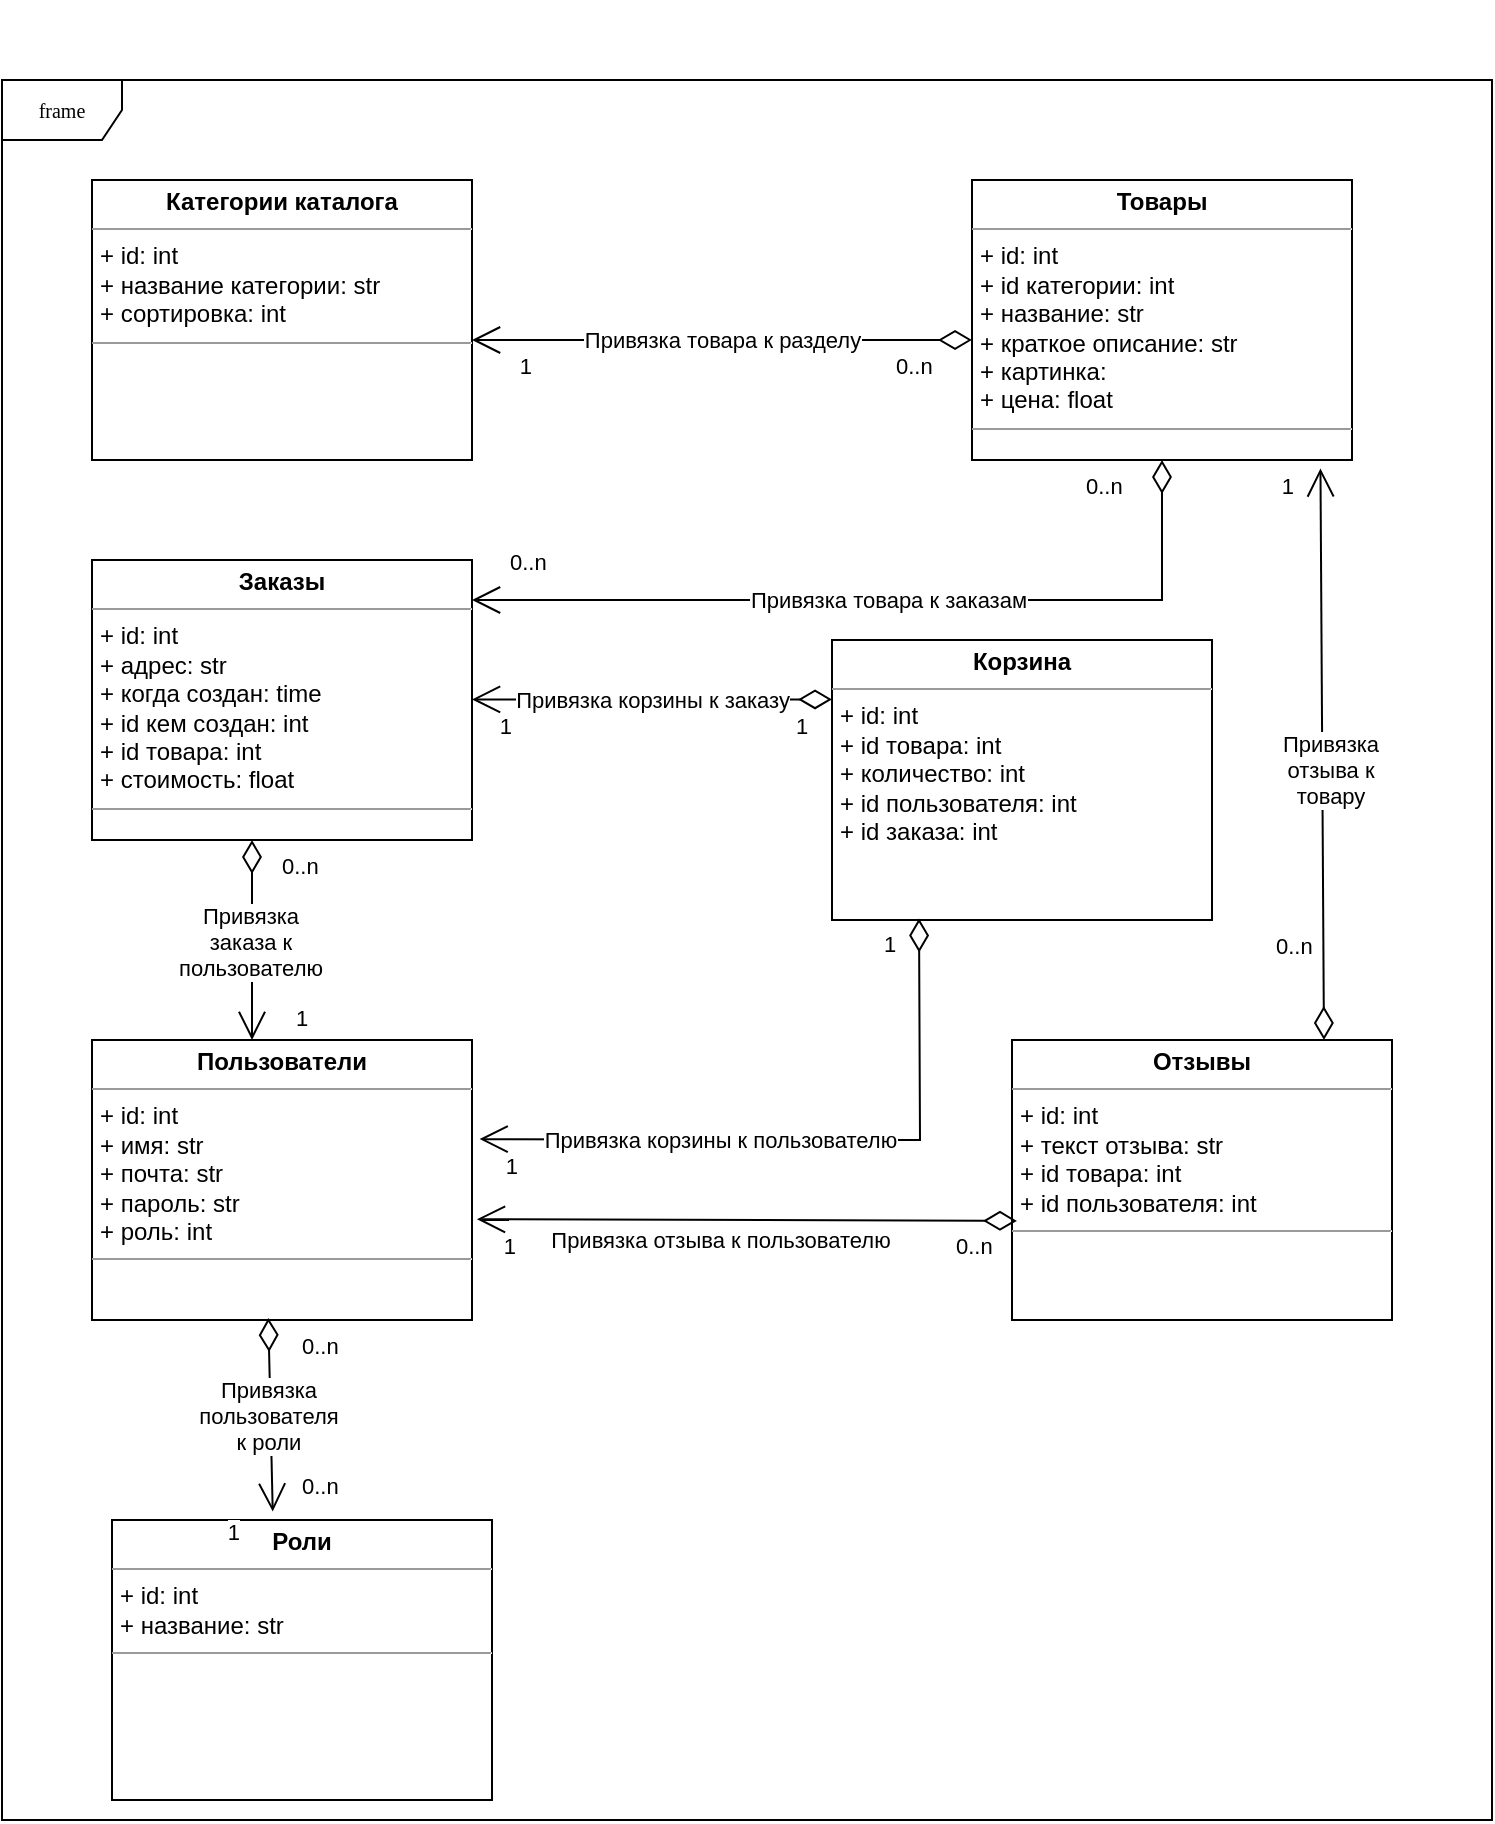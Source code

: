 <mxfile version="21.3.2" type="github">
  <diagram name="Page-1" id="c4acf3e9-155e-7222-9cf6-157b1a14988f">
    <mxGraphModel dx="989" dy="1627" grid="1" gridSize="10" guides="1" tooltips="1" connect="1" arrows="1" fold="1" page="1" pageScale="1" pageWidth="850" pageHeight="1100" background="none" math="0" shadow="0">
      <root>
        <mxCell id="0" />
        <mxCell id="1" parent="0" />
        <mxCell id="17acba5748e5396b-1" value="frame" style="shape=umlFrame;whiteSpace=wrap;html=1;rounded=0;shadow=0;comic=0;labelBackgroundColor=none;strokeWidth=1;fontFamily=Verdana;fontSize=10;align=center;" parent="1" vertex="1">
          <mxGeometry x="15" y="30" width="745" height="870" as="geometry" />
        </mxCell>
        <mxCell id="5d2195bd80daf111-11" value="&lt;p style=&quot;margin:0px;margin-top:4px;text-align:center;&quot;&gt;&lt;b&gt;Роли&lt;/b&gt;&lt;/p&gt;&lt;hr size=&quot;1&quot;&gt;&lt;p style=&quot;margin:0px;margin-left:4px;&quot;&gt;+&amp;nbsp;id: int&lt;br&gt;+ название: str&lt;/p&gt;&lt;hr size=&quot;1&quot;&gt;&lt;p style=&quot;margin:0px;margin-left:4px;&quot;&gt;&lt;br&gt;&lt;/p&gt;" style="verticalAlign=top;align=left;overflow=fill;fontSize=12;fontFamily=Helvetica;html=1;rounded=0;shadow=0;comic=0;labelBackgroundColor=none;strokeWidth=1" parent="1" vertex="1">
          <mxGeometry x="70" y="750" width="190" height="140" as="geometry" />
        </mxCell>
        <mxCell id="5d2195bd80daf111-12" value="&lt;p style=&quot;margin:0px;margin-top:4px;text-align:center;&quot;&gt;&lt;b&gt;Отзывы&lt;/b&gt;&lt;/p&gt;&lt;hr size=&quot;1&quot;&gt;&lt;p style=&quot;margin:0px;margin-left:4px;&quot;&gt;+&amp;nbsp;id: int&lt;br&gt;+ текст отзыва: str&lt;/p&gt;&lt;p style=&quot;margin:0px;margin-left:4px;&quot;&gt;+ id товара: int&lt;/p&gt;&lt;p style=&quot;margin:0px;margin-left:4px;&quot;&gt;+ id пользователя: int&lt;/p&gt;&lt;hr size=&quot;1&quot;&gt;&lt;p style=&quot;margin:0px;margin-left:4px;&quot;&gt;&lt;br&gt;&lt;/p&gt;" style="verticalAlign=top;align=left;overflow=fill;fontSize=12;fontFamily=Helvetica;html=1;rounded=0;shadow=0;comic=0;labelBackgroundColor=none;strokeWidth=1" parent="1" vertex="1">
          <mxGeometry x="520" y="510" width="190" height="140" as="geometry" />
        </mxCell>
        <mxCell id="5d2195bd80daf111-15" value="&lt;p style=&quot;margin:0px;margin-top:4px;text-align:center;&quot;&gt;&lt;b style=&quot;background-color: initial;&quot;&gt;Корзина&lt;/b&gt;&lt;br&gt;&lt;/p&gt;&lt;hr size=&quot;1&quot;&gt;&lt;p style=&quot;margin:0px;margin-left:4px;&quot;&gt;+&amp;nbsp;&lt;span style=&quot;background-color: initial;&quot;&gt;id: int&lt;/span&gt;&lt;/p&gt;&lt;p style=&quot;margin:0px;margin-left:4px;&quot;&gt;+&amp;nbsp;id товара: int&lt;/p&gt;&lt;p style=&quot;margin:0px;margin-left:4px;&quot;&gt;+ количество: int&lt;/p&gt;&lt;p style=&quot;margin:0px;margin-left:4px;&quot;&gt;+ id пользователя: int&lt;/p&gt;&lt;p style=&quot;margin:0px;margin-left:4px;&quot;&gt;+ id заказа: int&lt;/p&gt;" style="verticalAlign=top;align=left;overflow=fill;fontSize=12;fontFamily=Helvetica;html=1;rounded=0;shadow=0;comic=0;labelBackgroundColor=none;strokeWidth=1" parent="1" vertex="1">
          <mxGeometry x="430" y="310" width="190" height="140" as="geometry" />
        </mxCell>
        <mxCell id="5d2195bd80daf111-18" value="&lt;p style=&quot;margin:0px;margin-top:4px;text-align:center;&quot;&gt;&lt;b style=&quot;background-color: initial;&quot;&gt;Категории каталога&lt;/b&gt;&lt;br&gt;&lt;/p&gt;&lt;hr size=&quot;1&quot;&gt;&lt;p style=&quot;margin:0px;margin-left:4px;&quot;&gt;+&amp;nbsp;id: int&lt;br&gt;+ название категории: str&lt;/p&gt;&lt;p style=&quot;margin:0px;margin-left:4px;&quot;&gt;+ сортировка: int&lt;/p&gt;&lt;hr size=&quot;1&quot;&gt;&lt;p style=&quot;margin:0px;margin-left:4px;&quot;&gt;&lt;br&gt;&lt;/p&gt;" style="verticalAlign=top;align=left;overflow=fill;fontSize=12;fontFamily=Helvetica;html=1;rounded=0;shadow=0;comic=0;labelBackgroundColor=none;strokeWidth=1" parent="1" vertex="1">
          <mxGeometry x="60" y="80" width="190" height="140" as="geometry" />
        </mxCell>
        <mxCell id="5d2195bd80daf111-19" value="&lt;p style=&quot;margin:0px;margin-top:4px;text-align:center;&quot;&gt;&lt;b style=&quot;background-color: initial;&quot;&gt;Заказы&lt;/b&gt;&lt;br&gt;&lt;/p&gt;&lt;hr size=&quot;1&quot;&gt;&lt;p style=&quot;margin:0px;margin-left:4px;&quot;&gt;+&amp;nbsp;id: int&lt;br&gt;+ адрес: str&lt;/p&gt;&lt;p style=&quot;margin:0px;margin-left:4px;&quot;&gt;+ когда создан: time&lt;br&gt;&lt;/p&gt;&lt;p style=&quot;margin:0px;margin-left:4px;&quot;&gt;+ id кем создан: int&lt;br&gt;&lt;/p&gt;&lt;p style=&quot;margin:0px;margin-left:4px;&quot;&gt;+ id товара: int&lt;/p&gt;&lt;p style=&quot;margin:0px;margin-left:4px;&quot;&gt;+ стоимость: float&lt;/p&gt;&lt;hr size=&quot;1&quot;&gt;&lt;p style=&quot;margin:0px;margin-left:4px;&quot;&gt;&lt;br&gt;&lt;/p&gt;" style="verticalAlign=top;align=left;overflow=fill;fontSize=12;fontFamily=Helvetica;html=1;rounded=0;shadow=0;comic=0;labelBackgroundColor=none;strokeWidth=1" parent="1" vertex="1">
          <mxGeometry x="60" y="270" width="190" height="140" as="geometry" />
        </mxCell>
        <mxCell id="5d2195bd80daf111-20" value="&lt;p style=&quot;margin:0px;margin-top:4px;text-align:center;&quot;&gt;&lt;b&gt;Пользователи&lt;/b&gt;&lt;br&gt;&lt;/p&gt;&lt;hr size=&quot;1&quot;&gt;&lt;p style=&quot;margin:0px;margin-left:4px;&quot;&gt;+&amp;nbsp;id: int&lt;br&gt;+ имя: str&lt;/p&gt;&lt;p style=&quot;margin:0px;margin-left:4px;&quot;&gt;+ почта: str&lt;/p&gt;&lt;p style=&quot;margin:0px;margin-left:4px;&quot;&gt;+ пароль: str&lt;/p&gt;&lt;p style=&quot;margin:0px;margin-left:4px;&quot;&gt;+ роль: int&lt;/p&gt;&lt;hr size=&quot;1&quot;&gt;&lt;p style=&quot;margin:0px;margin-left:4px;&quot;&gt;&lt;br&gt;&lt;/p&gt;" style="verticalAlign=top;align=left;overflow=fill;fontSize=12;fontFamily=Helvetica;html=1;rounded=0;shadow=0;comic=0;labelBackgroundColor=none;strokeWidth=1" parent="1" vertex="1">
          <mxGeometry x="60" y="510" width="190" height="140" as="geometry" />
        </mxCell>
        <mxCell id="ZLPpTRF_l30Y9vs9hJlt-1" value="&lt;p style=&quot;margin:0px;margin-top:4px;text-align:center;&quot;&gt;&lt;b style=&quot;background-color: initial;&quot;&gt;Товары&lt;/b&gt;&lt;br&gt;&lt;/p&gt;&lt;hr size=&quot;1&quot;&gt;&lt;p style=&quot;margin:0px;margin-left:4px;&quot;&gt;+&amp;nbsp;id: int&lt;/p&gt;&lt;p style=&quot;margin:0px;margin-left:4px;&quot;&gt;+ id категории: int&lt;br&gt;+ название: str&lt;/p&gt;&lt;p style=&quot;margin:0px;margin-left:4px;&quot;&gt;+ краткое описание: str&lt;/p&gt;&lt;p style=&quot;margin:0px;margin-left:4px;&quot;&gt;+ картинка:&amp;nbsp;&lt;/p&gt;&lt;p style=&quot;margin:0px;margin-left:4px;&quot;&gt;+ цена: float&lt;/p&gt;&lt;hr size=&quot;1&quot;&gt;&lt;p style=&quot;margin:0px;margin-left:4px;&quot;&gt;&lt;br&gt;&lt;/p&gt;" style="verticalAlign=top;align=left;overflow=fill;fontSize=12;fontFamily=Helvetica;html=1;rounded=0;shadow=0;comic=0;labelBackgroundColor=none;strokeWidth=1" vertex="1" parent="1">
          <mxGeometry x="500" y="80" width="190" height="140" as="geometry" />
        </mxCell>
        <mxCell id="ZLPpTRF_l30Y9vs9hJlt-8" value="Привязка товара к разделу" style="endArrow=open;html=1;endSize=12;startArrow=diamondThin;startSize=14;startFill=0;edgeStyle=orthogonalEdgeStyle;rounded=0;" edge="1" parent="1" source="ZLPpTRF_l30Y9vs9hJlt-1" target="5d2195bd80daf111-18">
          <mxGeometry relative="1" as="geometry">
            <mxPoint x="500" y="170" as="sourcePoint" />
            <mxPoint x="340" y="170" as="targetPoint" />
            <Array as="points">
              <mxPoint x="430" y="160" />
              <mxPoint x="430" y="160" />
            </Array>
          </mxGeometry>
        </mxCell>
        <mxCell id="ZLPpTRF_l30Y9vs9hJlt-9" value="0..n" style="edgeLabel;resizable=0;html=1;align=left;verticalAlign=top;" connectable="0" vertex="1" parent="ZLPpTRF_l30Y9vs9hJlt-8">
          <mxGeometry x="-1" relative="1" as="geometry">
            <mxPoint x="-40" as="offset" />
          </mxGeometry>
        </mxCell>
        <mxCell id="ZLPpTRF_l30Y9vs9hJlt-10" value="1" style="edgeLabel;resizable=0;html=1;align=right;verticalAlign=top;" connectable="0" vertex="1" parent="ZLPpTRF_l30Y9vs9hJlt-8">
          <mxGeometry x="1" relative="1" as="geometry">
            <mxPoint x="30" as="offset" />
          </mxGeometry>
        </mxCell>
        <mxCell id="ZLPpTRF_l30Y9vs9hJlt-11" value="Привязка товара к заказам" style="endArrow=open;html=1;endSize=12;startArrow=diamondThin;startSize=14;startFill=0;edgeStyle=orthogonalEdgeStyle;rounded=0;" edge="1" parent="1" source="ZLPpTRF_l30Y9vs9hJlt-1">
          <mxGeometry relative="1" as="geometry">
            <mxPoint x="500" y="290" as="sourcePoint" />
            <mxPoint x="250" y="290" as="targetPoint" />
            <Array as="points">
              <mxPoint x="595" y="290" />
            </Array>
          </mxGeometry>
        </mxCell>
        <mxCell id="ZLPpTRF_l30Y9vs9hJlt-12" value="0..n" style="edgeLabel;resizable=0;html=1;align=left;verticalAlign=top;" connectable="0" vertex="1" parent="ZLPpTRF_l30Y9vs9hJlt-11">
          <mxGeometry x="-1" relative="1" as="geometry">
            <mxPoint x="-40" as="offset" />
          </mxGeometry>
        </mxCell>
        <mxCell id="ZLPpTRF_l30Y9vs9hJlt-20" value="Привязка корзины к заказу" style="endArrow=open;html=1;endSize=12;startArrow=diamondThin;startSize=14;startFill=0;edgeStyle=orthogonalEdgeStyle;rounded=0;" edge="1" parent="1" source="5d2195bd80daf111-15">
          <mxGeometry relative="1" as="geometry">
            <mxPoint x="500" y="339.71" as="sourcePoint" />
            <mxPoint x="250" y="339.71" as="targetPoint" />
            <Array as="points">
              <mxPoint x="356" y="340" />
            </Array>
          </mxGeometry>
        </mxCell>
        <mxCell id="ZLPpTRF_l30Y9vs9hJlt-21" value="1" style="edgeLabel;resizable=0;html=1;align=left;verticalAlign=top;" connectable="0" vertex="1" parent="ZLPpTRF_l30Y9vs9hJlt-20">
          <mxGeometry x="-1" relative="1" as="geometry">
            <mxPoint x="-20" as="offset" />
          </mxGeometry>
        </mxCell>
        <mxCell id="ZLPpTRF_l30Y9vs9hJlt-22" value="1" style="edgeLabel;resizable=0;html=1;align=right;verticalAlign=top;" connectable="0" vertex="1" parent="ZLPpTRF_l30Y9vs9hJlt-20">
          <mxGeometry x="1" relative="1" as="geometry">
            <mxPoint x="20" as="offset" />
          </mxGeometry>
        </mxCell>
        <mxCell id="ZLPpTRF_l30Y9vs9hJlt-23" value="Привязка&lt;br&gt;отзыва к&lt;br&gt;товару" style="endArrow=open;html=1;endSize=12;startArrow=diamondThin;startSize=14;startFill=0;rounded=0;entryX=0.917;entryY=1.03;entryDx=0;entryDy=0;entryPerimeter=0;exitX=0.821;exitY=0;exitDx=0;exitDy=0;exitPerimeter=0;" edge="1" parent="1" source="5d2195bd80daf111-12" target="ZLPpTRF_l30Y9vs9hJlt-1">
          <mxGeometry x="-0.054" y="-4" relative="1" as="geometry">
            <mxPoint x="666" y="510" as="sourcePoint" />
            <mxPoint x="730" y="509.43" as="targetPoint" />
            <mxPoint as="offset" />
          </mxGeometry>
        </mxCell>
        <mxCell id="ZLPpTRF_l30Y9vs9hJlt-27" value="Привязка корзины к пользователю" style="endArrow=open;html=1;endSize=12;startArrow=diamondThin;startSize=14;startFill=0;rounded=0;entryX=1.02;entryY=0.354;entryDx=0;entryDy=0;entryPerimeter=0;exitX=0.229;exitY=0.995;exitDx=0;exitDy=0;exitPerimeter=0;" edge="1" parent="1" source="5d2195bd80daf111-15" target="5d2195bd80daf111-20">
          <mxGeometry x="0.274" relative="1" as="geometry">
            <mxPoint x="450" y="560" as="sourcePoint" />
            <mxPoint x="270" y="559.71" as="targetPoint" />
            <Array as="points">
              <mxPoint x="474" y="560" />
            </Array>
            <mxPoint as="offset" />
          </mxGeometry>
        </mxCell>
        <mxCell id="ZLPpTRF_l30Y9vs9hJlt-28" value="1" style="edgeLabel;resizable=0;html=1;align=left;verticalAlign=top;" connectable="0" vertex="1" parent="ZLPpTRF_l30Y9vs9hJlt-27">
          <mxGeometry x="-1" relative="1" as="geometry">
            <mxPoint x="-20" as="offset" />
          </mxGeometry>
        </mxCell>
        <mxCell id="ZLPpTRF_l30Y9vs9hJlt-29" value="1" style="edgeLabel;resizable=0;html=1;align=right;verticalAlign=top;" connectable="0" vertex="1" parent="ZLPpTRF_l30Y9vs9hJlt-27">
          <mxGeometry x="1" relative="1" as="geometry">
            <mxPoint x="20" as="offset" />
          </mxGeometry>
        </mxCell>
        <mxCell id="ZLPpTRF_l30Y9vs9hJlt-33" value="Привязка&lt;br&gt;пользователя &lt;br&gt;к роли" style="endArrow=open;html=1;endSize=12;startArrow=diamondThin;startSize=14;startFill=0;rounded=0;exitX=0.464;exitY=0.993;exitDx=0;exitDy=0;exitPerimeter=0;entryX=0.423;entryY=-0.03;entryDx=0;entryDy=0;entryPerimeter=0;" edge="1" parent="1" source="5d2195bd80daf111-20" target="5d2195bd80daf111-11">
          <mxGeometry x="0.01" y="-1" relative="1" as="geometry">
            <mxPoint x="154" y="460" as="sourcePoint" />
            <mxPoint x="156" y="716" as="targetPoint" />
            <mxPoint as="offset" />
          </mxGeometry>
        </mxCell>
        <mxCell id="ZLPpTRF_l30Y9vs9hJlt-34" value="1" style="edgeLabel;resizable=0;html=1;align=right;verticalAlign=top;" connectable="0" vertex="1" parent="ZLPpTRF_l30Y9vs9hJlt-33">
          <mxGeometry x="1" relative="1" as="geometry">
            <mxPoint x="-16" y="-3" as="offset" />
          </mxGeometry>
        </mxCell>
        <mxCell id="ZLPpTRF_l30Y9vs9hJlt-36" value="0..n" style="edgeLabel;resizable=0;html=1;align=left;verticalAlign=top;" connectable="0" vertex="1" parent="1">
          <mxGeometry x="550" y="190.0" as="geometry">
            <mxPoint x="-283" y="68" as="offset" />
          </mxGeometry>
        </mxCell>
        <mxCell id="ZLPpTRF_l30Y9vs9hJlt-37" value="1" style="edgeLabel;resizable=0;html=1;align=right;verticalAlign=top;" connectable="0" vertex="1" parent="1">
          <mxGeometry x="668.23" y="-9.997" as="geometry">
            <mxPoint x="-7" y="230" as="offset" />
          </mxGeometry>
        </mxCell>
        <mxCell id="ZLPpTRF_l30Y9vs9hJlt-38" value="0..n" style="edgeLabel;resizable=0;html=1;align=left;verticalAlign=top;" connectable="0" vertex="1" parent="1">
          <mxGeometry x="650" y="450.0" as="geometry" />
        </mxCell>
        <mxCell id="ZLPpTRF_l30Y9vs9hJlt-40" value="0..n" style="edgeLabel;resizable=0;html=1;align=left;verticalAlign=top;" connectable="0" vertex="1" parent="1">
          <mxGeometry x="550" y="250.0" as="geometry">
            <mxPoint x="-387" y="400" as="offset" />
          </mxGeometry>
        </mxCell>
        <mxCell id="ZLPpTRF_l30Y9vs9hJlt-41" value="0..n" style="edgeLabel;resizable=0;html=1;align=left;verticalAlign=top;" connectable="0" vertex="1" parent="1">
          <mxGeometry x="550" y="320.0" as="geometry">
            <mxPoint x="-387" y="400" as="offset" />
          </mxGeometry>
        </mxCell>
        <mxCell id="ZLPpTRF_l30Y9vs9hJlt-45" value="Привязка отзыва к пользователю" style="endArrow=open;html=1;endSize=12;startArrow=diamondThin;startSize=14;startFill=0;rounded=0;exitX=0.013;exitY=0.646;exitDx=0;exitDy=0;exitPerimeter=0;entryX=1.013;entryY=0.64;entryDx=0;entryDy=0;entryPerimeter=0;" edge="1" parent="1" source="5d2195bd80daf111-12" target="5d2195bd80daf111-20">
          <mxGeometry x="0.096" y="10" relative="1" as="geometry">
            <mxPoint x="450" y="570.29" as="sourcePoint" />
            <mxPoint x="270" y="570" as="targetPoint" />
            <mxPoint as="offset" />
          </mxGeometry>
        </mxCell>
        <mxCell id="ZLPpTRF_l30Y9vs9hJlt-46" value="0..n" style="edgeLabel;resizable=0;html=1;align=left;verticalAlign=top;" connectable="0" vertex="1" parent="ZLPpTRF_l30Y9vs9hJlt-45">
          <mxGeometry x="-1" relative="1" as="geometry">
            <mxPoint x="-32" as="offset" />
          </mxGeometry>
        </mxCell>
        <mxCell id="ZLPpTRF_l30Y9vs9hJlt-47" value="1" style="edgeLabel;resizable=0;html=1;align=right;verticalAlign=top;" connectable="0" vertex="1" parent="ZLPpTRF_l30Y9vs9hJlt-45">
          <mxGeometry x="1" relative="1" as="geometry">
            <mxPoint x="20" as="offset" />
          </mxGeometry>
        </mxCell>
        <mxCell id="ZLPpTRF_l30Y9vs9hJlt-48" value="Привязка&lt;br&gt;заказа к&lt;br&gt;пользователю" style="endArrow=open;html=1;endSize=12;startArrow=diamondThin;startSize=14;startFill=0;rounded=0;exitX=0.464;exitY=0.993;exitDx=0;exitDy=0;exitPerimeter=0;" edge="1" parent="1">
          <mxGeometry x="0.01" y="-1" relative="1" as="geometry">
            <mxPoint x="140" y="410" as="sourcePoint" />
            <mxPoint x="140" y="510" as="targetPoint" />
            <mxPoint as="offset" />
          </mxGeometry>
        </mxCell>
        <mxCell id="ZLPpTRF_l30Y9vs9hJlt-50" value="0..n" style="edgeLabel;resizable=0;html=1;align=left;verticalAlign=top;" connectable="0" vertex="1" parent="1">
          <mxGeometry x="540" y="10.0" as="geometry">
            <mxPoint x="-387" y="400" as="offset" />
          </mxGeometry>
        </mxCell>
        <mxCell id="ZLPpTRF_l30Y9vs9hJlt-51" value="1" style="edgeLabel;resizable=0;html=1;align=left;verticalAlign=top;" connectable="0" vertex="1" parent="1">
          <mxGeometry x="160" y="486.0" as="geometry" />
        </mxCell>
      </root>
    </mxGraphModel>
  </diagram>
</mxfile>
